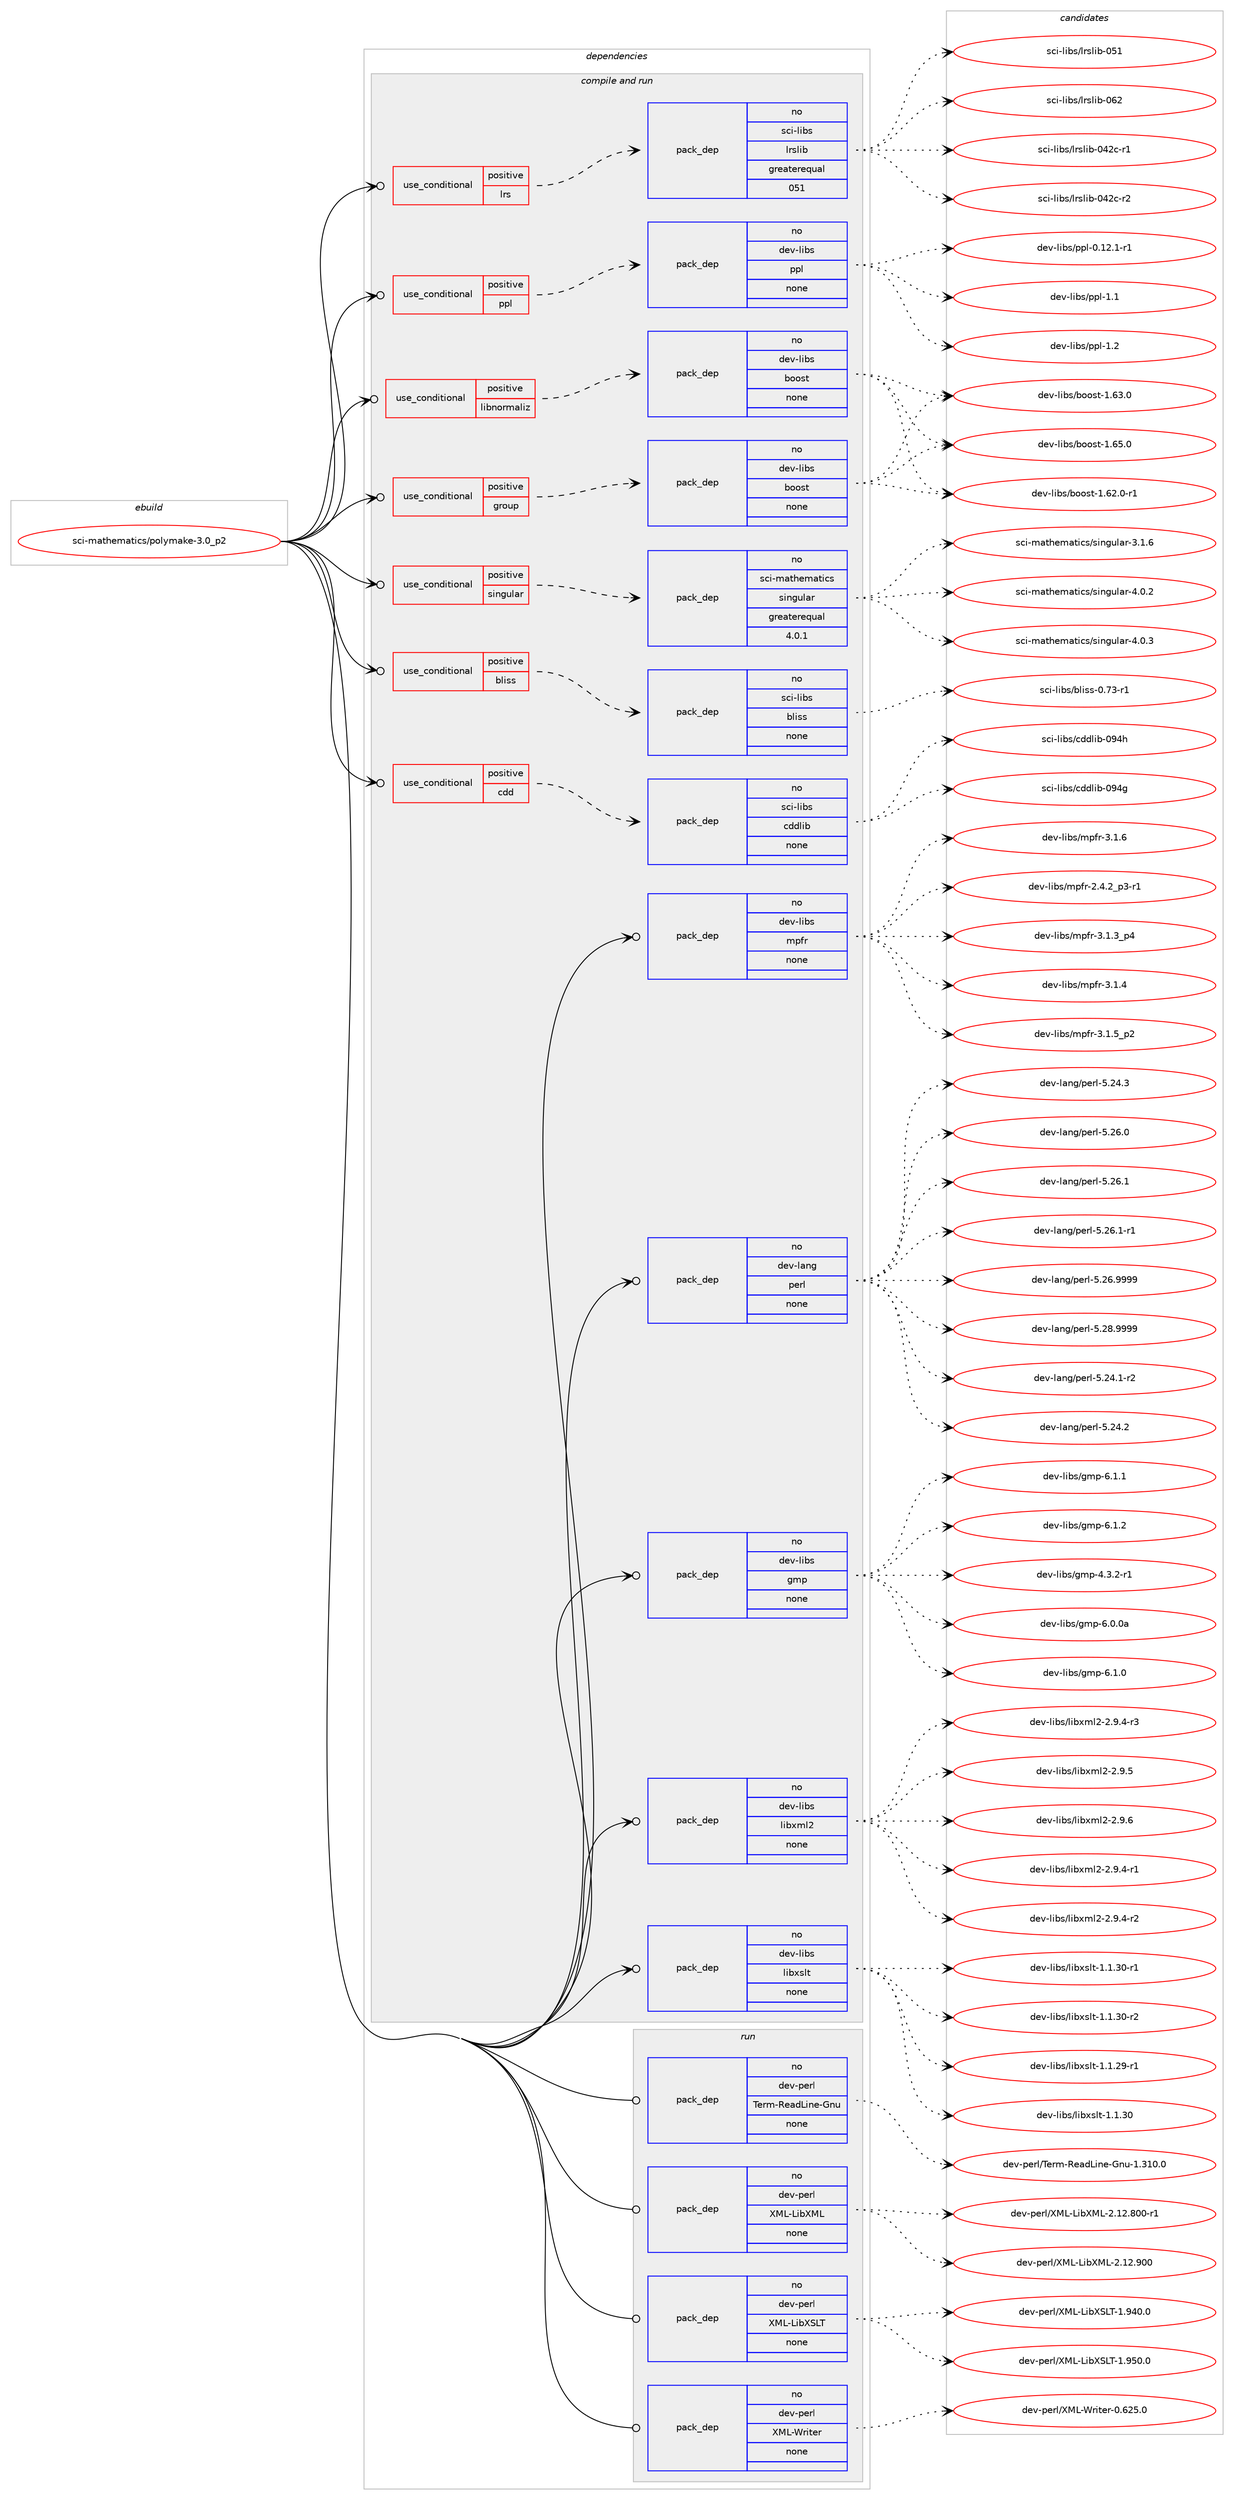 digraph prolog {

# *************
# Graph options
# *************

newrank=true;
concentrate=true;
compound=true;
graph [rankdir=LR,fontname=Helvetica,fontsize=10,ranksep=1.5];#, ranksep=2.5, nodesep=0.2];
edge  [arrowhead=vee];
node  [fontname=Helvetica,fontsize=10];

# **********
# The ebuild
# **********

subgraph cluster_leftcol {
color=gray;
rank=same;
label=<<i>ebuild</i>>;
id [label="sci-mathematics/polymake-3.0_p2", color=red, width=4, href="../sci-mathematics/polymake-3.0_p2.svg"];
}

# ****************
# The dependencies
# ****************

subgraph cluster_midcol {
color=gray;
label=<<i>dependencies</i>>;
subgraph cluster_compile {
fillcolor="#eeeeee";
style=filled;
label=<<i>compile</i>>;
}
subgraph cluster_compileandrun {
fillcolor="#eeeeee";
style=filled;
label=<<i>compile and run</i>>;
subgraph cond111629 {
dependency456029 [label=<<TABLE BORDER="0" CELLBORDER="1" CELLSPACING="0" CELLPADDING="4"><TR><TD ROWSPAN="3" CELLPADDING="10">use_conditional</TD></TR><TR><TD>positive</TD></TR><TR><TD>bliss</TD></TR></TABLE>>, shape=none, color=red];
subgraph pack336411 {
dependency456030 [label=<<TABLE BORDER="0" CELLBORDER="1" CELLSPACING="0" CELLPADDING="4" WIDTH="220"><TR><TD ROWSPAN="6" CELLPADDING="30">pack_dep</TD></TR><TR><TD WIDTH="110">no</TD></TR><TR><TD>sci-libs</TD></TR><TR><TD>bliss</TD></TR><TR><TD>none</TD></TR><TR><TD></TD></TR></TABLE>>, shape=none, color=blue];
}
dependency456029:e -> dependency456030:w [weight=20,style="dashed",arrowhead="vee"];
}
id:e -> dependency456029:w [weight=20,style="solid",arrowhead="odotvee"];
subgraph cond111630 {
dependency456031 [label=<<TABLE BORDER="0" CELLBORDER="1" CELLSPACING="0" CELLPADDING="4"><TR><TD ROWSPAN="3" CELLPADDING="10">use_conditional</TD></TR><TR><TD>positive</TD></TR><TR><TD>cdd</TD></TR></TABLE>>, shape=none, color=red];
subgraph pack336412 {
dependency456032 [label=<<TABLE BORDER="0" CELLBORDER="1" CELLSPACING="0" CELLPADDING="4" WIDTH="220"><TR><TD ROWSPAN="6" CELLPADDING="30">pack_dep</TD></TR><TR><TD WIDTH="110">no</TD></TR><TR><TD>sci-libs</TD></TR><TR><TD>cddlib</TD></TR><TR><TD>none</TD></TR><TR><TD></TD></TR></TABLE>>, shape=none, color=blue];
}
dependency456031:e -> dependency456032:w [weight=20,style="dashed",arrowhead="vee"];
}
id:e -> dependency456031:w [weight=20,style="solid",arrowhead="odotvee"];
subgraph cond111631 {
dependency456033 [label=<<TABLE BORDER="0" CELLBORDER="1" CELLSPACING="0" CELLPADDING="4"><TR><TD ROWSPAN="3" CELLPADDING="10">use_conditional</TD></TR><TR><TD>positive</TD></TR><TR><TD>group</TD></TR></TABLE>>, shape=none, color=red];
subgraph pack336413 {
dependency456034 [label=<<TABLE BORDER="0" CELLBORDER="1" CELLSPACING="0" CELLPADDING="4" WIDTH="220"><TR><TD ROWSPAN="6" CELLPADDING="30">pack_dep</TD></TR><TR><TD WIDTH="110">no</TD></TR><TR><TD>dev-libs</TD></TR><TR><TD>boost</TD></TR><TR><TD>none</TD></TR><TR><TD></TD></TR></TABLE>>, shape=none, color=blue];
}
dependency456033:e -> dependency456034:w [weight=20,style="dashed",arrowhead="vee"];
}
id:e -> dependency456033:w [weight=20,style="solid",arrowhead="odotvee"];
subgraph cond111632 {
dependency456035 [label=<<TABLE BORDER="0" CELLBORDER="1" CELLSPACING="0" CELLPADDING="4"><TR><TD ROWSPAN="3" CELLPADDING="10">use_conditional</TD></TR><TR><TD>positive</TD></TR><TR><TD>libnormaliz</TD></TR></TABLE>>, shape=none, color=red];
subgraph pack336414 {
dependency456036 [label=<<TABLE BORDER="0" CELLBORDER="1" CELLSPACING="0" CELLPADDING="4" WIDTH="220"><TR><TD ROWSPAN="6" CELLPADDING="30">pack_dep</TD></TR><TR><TD WIDTH="110">no</TD></TR><TR><TD>dev-libs</TD></TR><TR><TD>boost</TD></TR><TR><TD>none</TD></TR><TR><TD></TD></TR></TABLE>>, shape=none, color=blue];
}
dependency456035:e -> dependency456036:w [weight=20,style="dashed",arrowhead="vee"];
}
id:e -> dependency456035:w [weight=20,style="solid",arrowhead="odotvee"];
subgraph cond111633 {
dependency456037 [label=<<TABLE BORDER="0" CELLBORDER="1" CELLSPACING="0" CELLPADDING="4"><TR><TD ROWSPAN="3" CELLPADDING="10">use_conditional</TD></TR><TR><TD>positive</TD></TR><TR><TD>lrs</TD></TR></TABLE>>, shape=none, color=red];
subgraph pack336415 {
dependency456038 [label=<<TABLE BORDER="0" CELLBORDER="1" CELLSPACING="0" CELLPADDING="4" WIDTH="220"><TR><TD ROWSPAN="6" CELLPADDING="30">pack_dep</TD></TR><TR><TD WIDTH="110">no</TD></TR><TR><TD>sci-libs</TD></TR><TR><TD>lrslib</TD></TR><TR><TD>greaterequal</TD></TR><TR><TD>051</TD></TR></TABLE>>, shape=none, color=blue];
}
dependency456037:e -> dependency456038:w [weight=20,style="dashed",arrowhead="vee"];
}
id:e -> dependency456037:w [weight=20,style="solid",arrowhead="odotvee"];
subgraph cond111634 {
dependency456039 [label=<<TABLE BORDER="0" CELLBORDER="1" CELLSPACING="0" CELLPADDING="4"><TR><TD ROWSPAN="3" CELLPADDING="10">use_conditional</TD></TR><TR><TD>positive</TD></TR><TR><TD>ppl</TD></TR></TABLE>>, shape=none, color=red];
subgraph pack336416 {
dependency456040 [label=<<TABLE BORDER="0" CELLBORDER="1" CELLSPACING="0" CELLPADDING="4" WIDTH="220"><TR><TD ROWSPAN="6" CELLPADDING="30">pack_dep</TD></TR><TR><TD WIDTH="110">no</TD></TR><TR><TD>dev-libs</TD></TR><TR><TD>ppl</TD></TR><TR><TD>none</TD></TR><TR><TD></TD></TR></TABLE>>, shape=none, color=blue];
}
dependency456039:e -> dependency456040:w [weight=20,style="dashed",arrowhead="vee"];
}
id:e -> dependency456039:w [weight=20,style="solid",arrowhead="odotvee"];
subgraph cond111635 {
dependency456041 [label=<<TABLE BORDER="0" CELLBORDER="1" CELLSPACING="0" CELLPADDING="4"><TR><TD ROWSPAN="3" CELLPADDING="10">use_conditional</TD></TR><TR><TD>positive</TD></TR><TR><TD>singular</TD></TR></TABLE>>, shape=none, color=red];
subgraph pack336417 {
dependency456042 [label=<<TABLE BORDER="0" CELLBORDER="1" CELLSPACING="0" CELLPADDING="4" WIDTH="220"><TR><TD ROWSPAN="6" CELLPADDING="30">pack_dep</TD></TR><TR><TD WIDTH="110">no</TD></TR><TR><TD>sci-mathematics</TD></TR><TR><TD>singular</TD></TR><TR><TD>greaterequal</TD></TR><TR><TD>4.0.1</TD></TR></TABLE>>, shape=none, color=blue];
}
dependency456041:e -> dependency456042:w [weight=20,style="dashed",arrowhead="vee"];
}
id:e -> dependency456041:w [weight=20,style="solid",arrowhead="odotvee"];
subgraph pack336418 {
dependency456043 [label=<<TABLE BORDER="0" CELLBORDER="1" CELLSPACING="0" CELLPADDING="4" WIDTH="220"><TR><TD ROWSPAN="6" CELLPADDING="30">pack_dep</TD></TR><TR><TD WIDTH="110">no</TD></TR><TR><TD>dev-lang</TD></TR><TR><TD>perl</TD></TR><TR><TD>none</TD></TR><TR><TD></TD></TR></TABLE>>, shape=none, color=blue];
}
id:e -> dependency456043:w [weight=20,style="solid",arrowhead="odotvee"];
subgraph pack336419 {
dependency456044 [label=<<TABLE BORDER="0" CELLBORDER="1" CELLSPACING="0" CELLPADDING="4" WIDTH="220"><TR><TD ROWSPAN="6" CELLPADDING="30">pack_dep</TD></TR><TR><TD WIDTH="110">no</TD></TR><TR><TD>dev-libs</TD></TR><TR><TD>gmp</TD></TR><TR><TD>none</TD></TR><TR><TD></TD></TR></TABLE>>, shape=none, color=blue];
}
id:e -> dependency456044:w [weight=20,style="solid",arrowhead="odotvee"];
subgraph pack336420 {
dependency456045 [label=<<TABLE BORDER="0" CELLBORDER="1" CELLSPACING="0" CELLPADDING="4" WIDTH="220"><TR><TD ROWSPAN="6" CELLPADDING="30">pack_dep</TD></TR><TR><TD WIDTH="110">no</TD></TR><TR><TD>dev-libs</TD></TR><TR><TD>libxml2</TD></TR><TR><TD>none</TD></TR><TR><TD></TD></TR></TABLE>>, shape=none, color=blue];
}
id:e -> dependency456045:w [weight=20,style="solid",arrowhead="odotvee"];
subgraph pack336421 {
dependency456046 [label=<<TABLE BORDER="0" CELLBORDER="1" CELLSPACING="0" CELLPADDING="4" WIDTH="220"><TR><TD ROWSPAN="6" CELLPADDING="30">pack_dep</TD></TR><TR><TD WIDTH="110">no</TD></TR><TR><TD>dev-libs</TD></TR><TR><TD>libxslt</TD></TR><TR><TD>none</TD></TR><TR><TD></TD></TR></TABLE>>, shape=none, color=blue];
}
id:e -> dependency456046:w [weight=20,style="solid",arrowhead="odotvee"];
subgraph pack336422 {
dependency456047 [label=<<TABLE BORDER="0" CELLBORDER="1" CELLSPACING="0" CELLPADDING="4" WIDTH="220"><TR><TD ROWSPAN="6" CELLPADDING="30">pack_dep</TD></TR><TR><TD WIDTH="110">no</TD></TR><TR><TD>dev-libs</TD></TR><TR><TD>mpfr</TD></TR><TR><TD>none</TD></TR><TR><TD></TD></TR></TABLE>>, shape=none, color=blue];
}
id:e -> dependency456047:w [weight=20,style="solid",arrowhead="odotvee"];
}
subgraph cluster_run {
fillcolor="#eeeeee";
style=filled;
label=<<i>run</i>>;
subgraph pack336423 {
dependency456048 [label=<<TABLE BORDER="0" CELLBORDER="1" CELLSPACING="0" CELLPADDING="4" WIDTH="220"><TR><TD ROWSPAN="6" CELLPADDING="30">pack_dep</TD></TR><TR><TD WIDTH="110">no</TD></TR><TR><TD>dev-perl</TD></TR><TR><TD>Term-ReadLine-Gnu</TD></TR><TR><TD>none</TD></TR><TR><TD></TD></TR></TABLE>>, shape=none, color=blue];
}
id:e -> dependency456048:w [weight=20,style="solid",arrowhead="odot"];
subgraph pack336424 {
dependency456049 [label=<<TABLE BORDER="0" CELLBORDER="1" CELLSPACING="0" CELLPADDING="4" WIDTH="220"><TR><TD ROWSPAN="6" CELLPADDING="30">pack_dep</TD></TR><TR><TD WIDTH="110">no</TD></TR><TR><TD>dev-perl</TD></TR><TR><TD>XML-LibXML</TD></TR><TR><TD>none</TD></TR><TR><TD></TD></TR></TABLE>>, shape=none, color=blue];
}
id:e -> dependency456049:w [weight=20,style="solid",arrowhead="odot"];
subgraph pack336425 {
dependency456050 [label=<<TABLE BORDER="0" CELLBORDER="1" CELLSPACING="0" CELLPADDING="4" WIDTH="220"><TR><TD ROWSPAN="6" CELLPADDING="30">pack_dep</TD></TR><TR><TD WIDTH="110">no</TD></TR><TR><TD>dev-perl</TD></TR><TR><TD>XML-LibXSLT</TD></TR><TR><TD>none</TD></TR><TR><TD></TD></TR></TABLE>>, shape=none, color=blue];
}
id:e -> dependency456050:w [weight=20,style="solid",arrowhead="odot"];
subgraph pack336426 {
dependency456051 [label=<<TABLE BORDER="0" CELLBORDER="1" CELLSPACING="0" CELLPADDING="4" WIDTH="220"><TR><TD ROWSPAN="6" CELLPADDING="30">pack_dep</TD></TR><TR><TD WIDTH="110">no</TD></TR><TR><TD>dev-perl</TD></TR><TR><TD>XML-Writer</TD></TR><TR><TD>none</TD></TR><TR><TD></TD></TR></TABLE>>, shape=none, color=blue];
}
id:e -> dependency456051:w [weight=20,style="solid",arrowhead="odot"];
}
}

# **************
# The candidates
# **************

subgraph cluster_choices {
rank=same;
color=gray;
label=<<i>candidates</i>>;

subgraph choice336411 {
color=black;
nodesep=1;
choice115991054510810598115479810810511511545484655514511449 [label="sci-libs/bliss-0.73-r1", color=red, width=4,href="../sci-libs/bliss-0.73-r1.svg"];
dependency456030:e -> choice115991054510810598115479810810511511545484655514511449:w [style=dotted,weight="100"];
}
subgraph choice336412 {
color=black;
nodesep=1;
choice11599105451081059811547991001001081059845485752103 [label="sci-libs/cddlib-094g", color=red, width=4,href="../sci-libs/cddlib-094g.svg"];
choice11599105451081059811547991001001081059845485752104 [label="sci-libs/cddlib-094h", color=red, width=4,href="../sci-libs/cddlib-094h.svg"];
dependency456032:e -> choice11599105451081059811547991001001081059845485752103:w [style=dotted,weight="100"];
dependency456032:e -> choice11599105451081059811547991001001081059845485752104:w [style=dotted,weight="100"];
}
subgraph choice336413 {
color=black;
nodesep=1;
choice10010111845108105981154798111111115116454946545046484511449 [label="dev-libs/boost-1.62.0-r1", color=red, width=4,href="../dev-libs/boost-1.62.0-r1.svg"];
choice1001011184510810598115479811111111511645494654514648 [label="dev-libs/boost-1.63.0", color=red, width=4,href="../dev-libs/boost-1.63.0.svg"];
choice1001011184510810598115479811111111511645494654534648 [label="dev-libs/boost-1.65.0", color=red, width=4,href="../dev-libs/boost-1.65.0.svg"];
dependency456034:e -> choice10010111845108105981154798111111115116454946545046484511449:w [style=dotted,weight="100"];
dependency456034:e -> choice1001011184510810598115479811111111511645494654514648:w [style=dotted,weight="100"];
dependency456034:e -> choice1001011184510810598115479811111111511645494654534648:w [style=dotted,weight="100"];
}
subgraph choice336414 {
color=black;
nodesep=1;
choice10010111845108105981154798111111115116454946545046484511449 [label="dev-libs/boost-1.62.0-r1", color=red, width=4,href="../dev-libs/boost-1.62.0-r1.svg"];
choice1001011184510810598115479811111111511645494654514648 [label="dev-libs/boost-1.63.0", color=red, width=4,href="../dev-libs/boost-1.63.0.svg"];
choice1001011184510810598115479811111111511645494654534648 [label="dev-libs/boost-1.65.0", color=red, width=4,href="../dev-libs/boost-1.65.0.svg"];
dependency456036:e -> choice10010111845108105981154798111111115116454946545046484511449:w [style=dotted,weight="100"];
dependency456036:e -> choice1001011184510810598115479811111111511645494654514648:w [style=dotted,weight="100"];
dependency456036:e -> choice1001011184510810598115479811111111511645494654534648:w [style=dotted,weight="100"];
}
subgraph choice336415 {
color=black;
nodesep=1;
choice115991054510810598115471081141151081059845485250994511449 [label="sci-libs/lrslib-042c-r1", color=red, width=4,href="../sci-libs/lrslib-042c-r1.svg"];
choice115991054510810598115471081141151081059845485250994511450 [label="sci-libs/lrslib-042c-r2", color=red, width=4,href="../sci-libs/lrslib-042c-r2.svg"];
choice115991054510810598115471081141151081059845485349 [label="sci-libs/lrslib-051", color=red, width=4,href="../sci-libs/lrslib-051.svg"];
choice115991054510810598115471081141151081059845485450 [label="sci-libs/lrslib-062", color=red, width=4,href="../sci-libs/lrslib-062.svg"];
dependency456038:e -> choice115991054510810598115471081141151081059845485250994511449:w [style=dotted,weight="100"];
dependency456038:e -> choice115991054510810598115471081141151081059845485250994511450:w [style=dotted,weight="100"];
dependency456038:e -> choice115991054510810598115471081141151081059845485349:w [style=dotted,weight="100"];
dependency456038:e -> choice115991054510810598115471081141151081059845485450:w [style=dotted,weight="100"];
}
subgraph choice336416 {
color=black;
nodesep=1;
choice100101118451081059811547112112108454846495046494511449 [label="dev-libs/ppl-0.12.1-r1", color=red, width=4,href="../dev-libs/ppl-0.12.1-r1.svg"];
choice10010111845108105981154711211210845494649 [label="dev-libs/ppl-1.1", color=red, width=4,href="../dev-libs/ppl-1.1.svg"];
choice10010111845108105981154711211210845494650 [label="dev-libs/ppl-1.2", color=red, width=4,href="../dev-libs/ppl-1.2.svg"];
dependency456040:e -> choice100101118451081059811547112112108454846495046494511449:w [style=dotted,weight="100"];
dependency456040:e -> choice10010111845108105981154711211210845494649:w [style=dotted,weight="100"];
dependency456040:e -> choice10010111845108105981154711211210845494650:w [style=dotted,weight="100"];
}
subgraph choice336417 {
color=black;
nodesep=1;
choice11599105451099711610410110997116105991154711510511010311710897114455146494654 [label="sci-mathematics/singular-3.1.6", color=red, width=4,href="../sci-mathematics/singular-3.1.6.svg"];
choice11599105451099711610410110997116105991154711510511010311710897114455246484650 [label="sci-mathematics/singular-4.0.2", color=red, width=4,href="../sci-mathematics/singular-4.0.2.svg"];
choice11599105451099711610410110997116105991154711510511010311710897114455246484651 [label="sci-mathematics/singular-4.0.3", color=red, width=4,href="../sci-mathematics/singular-4.0.3.svg"];
dependency456042:e -> choice11599105451099711610410110997116105991154711510511010311710897114455146494654:w [style=dotted,weight="100"];
dependency456042:e -> choice11599105451099711610410110997116105991154711510511010311710897114455246484650:w [style=dotted,weight="100"];
dependency456042:e -> choice11599105451099711610410110997116105991154711510511010311710897114455246484651:w [style=dotted,weight="100"];
}
subgraph choice336418 {
color=black;
nodesep=1;
choice100101118451089711010347112101114108455346505246494511450 [label="dev-lang/perl-5.24.1-r2", color=red, width=4,href="../dev-lang/perl-5.24.1-r2.svg"];
choice10010111845108971101034711210111410845534650524650 [label="dev-lang/perl-5.24.2", color=red, width=4,href="../dev-lang/perl-5.24.2.svg"];
choice10010111845108971101034711210111410845534650524651 [label="dev-lang/perl-5.24.3", color=red, width=4,href="../dev-lang/perl-5.24.3.svg"];
choice10010111845108971101034711210111410845534650544648 [label="dev-lang/perl-5.26.0", color=red, width=4,href="../dev-lang/perl-5.26.0.svg"];
choice10010111845108971101034711210111410845534650544649 [label="dev-lang/perl-5.26.1", color=red, width=4,href="../dev-lang/perl-5.26.1.svg"];
choice100101118451089711010347112101114108455346505446494511449 [label="dev-lang/perl-5.26.1-r1", color=red, width=4,href="../dev-lang/perl-5.26.1-r1.svg"];
choice10010111845108971101034711210111410845534650544657575757 [label="dev-lang/perl-5.26.9999", color=red, width=4,href="../dev-lang/perl-5.26.9999.svg"];
choice10010111845108971101034711210111410845534650564657575757 [label="dev-lang/perl-5.28.9999", color=red, width=4,href="../dev-lang/perl-5.28.9999.svg"];
dependency456043:e -> choice100101118451089711010347112101114108455346505246494511450:w [style=dotted,weight="100"];
dependency456043:e -> choice10010111845108971101034711210111410845534650524650:w [style=dotted,weight="100"];
dependency456043:e -> choice10010111845108971101034711210111410845534650524651:w [style=dotted,weight="100"];
dependency456043:e -> choice10010111845108971101034711210111410845534650544648:w [style=dotted,weight="100"];
dependency456043:e -> choice10010111845108971101034711210111410845534650544649:w [style=dotted,weight="100"];
dependency456043:e -> choice100101118451089711010347112101114108455346505446494511449:w [style=dotted,weight="100"];
dependency456043:e -> choice10010111845108971101034711210111410845534650544657575757:w [style=dotted,weight="100"];
dependency456043:e -> choice10010111845108971101034711210111410845534650564657575757:w [style=dotted,weight="100"];
}
subgraph choice336419 {
color=black;
nodesep=1;
choice1001011184510810598115471031091124552465146504511449 [label="dev-libs/gmp-4.3.2-r1", color=red, width=4,href="../dev-libs/gmp-4.3.2-r1.svg"];
choice10010111845108105981154710310911245544648464897 [label="dev-libs/gmp-6.0.0a", color=red, width=4,href="../dev-libs/gmp-6.0.0a.svg"];
choice100101118451081059811547103109112455446494648 [label="dev-libs/gmp-6.1.0", color=red, width=4,href="../dev-libs/gmp-6.1.0.svg"];
choice100101118451081059811547103109112455446494649 [label="dev-libs/gmp-6.1.1", color=red, width=4,href="../dev-libs/gmp-6.1.1.svg"];
choice100101118451081059811547103109112455446494650 [label="dev-libs/gmp-6.1.2", color=red, width=4,href="../dev-libs/gmp-6.1.2.svg"];
dependency456044:e -> choice1001011184510810598115471031091124552465146504511449:w [style=dotted,weight="100"];
dependency456044:e -> choice10010111845108105981154710310911245544648464897:w [style=dotted,weight="100"];
dependency456044:e -> choice100101118451081059811547103109112455446494648:w [style=dotted,weight="100"];
dependency456044:e -> choice100101118451081059811547103109112455446494649:w [style=dotted,weight="100"];
dependency456044:e -> choice100101118451081059811547103109112455446494650:w [style=dotted,weight="100"];
}
subgraph choice336420 {
color=black;
nodesep=1;
choice10010111845108105981154710810598120109108504550465746524511449 [label="dev-libs/libxml2-2.9.4-r1", color=red, width=4,href="../dev-libs/libxml2-2.9.4-r1.svg"];
choice10010111845108105981154710810598120109108504550465746524511450 [label="dev-libs/libxml2-2.9.4-r2", color=red, width=4,href="../dev-libs/libxml2-2.9.4-r2.svg"];
choice10010111845108105981154710810598120109108504550465746524511451 [label="dev-libs/libxml2-2.9.4-r3", color=red, width=4,href="../dev-libs/libxml2-2.9.4-r3.svg"];
choice1001011184510810598115471081059812010910850455046574653 [label="dev-libs/libxml2-2.9.5", color=red, width=4,href="../dev-libs/libxml2-2.9.5.svg"];
choice1001011184510810598115471081059812010910850455046574654 [label="dev-libs/libxml2-2.9.6", color=red, width=4,href="../dev-libs/libxml2-2.9.6.svg"];
dependency456045:e -> choice10010111845108105981154710810598120109108504550465746524511449:w [style=dotted,weight="100"];
dependency456045:e -> choice10010111845108105981154710810598120109108504550465746524511450:w [style=dotted,weight="100"];
dependency456045:e -> choice10010111845108105981154710810598120109108504550465746524511451:w [style=dotted,weight="100"];
dependency456045:e -> choice1001011184510810598115471081059812010910850455046574653:w [style=dotted,weight="100"];
dependency456045:e -> choice1001011184510810598115471081059812010910850455046574654:w [style=dotted,weight="100"];
}
subgraph choice336421 {
color=black;
nodesep=1;
choice10010111845108105981154710810598120115108116454946494650574511449 [label="dev-libs/libxslt-1.1.29-r1", color=red, width=4,href="../dev-libs/libxslt-1.1.29-r1.svg"];
choice1001011184510810598115471081059812011510811645494649465148 [label="dev-libs/libxslt-1.1.30", color=red, width=4,href="../dev-libs/libxslt-1.1.30.svg"];
choice10010111845108105981154710810598120115108116454946494651484511449 [label="dev-libs/libxslt-1.1.30-r1", color=red, width=4,href="../dev-libs/libxslt-1.1.30-r1.svg"];
choice10010111845108105981154710810598120115108116454946494651484511450 [label="dev-libs/libxslt-1.1.30-r2", color=red, width=4,href="../dev-libs/libxslt-1.1.30-r2.svg"];
dependency456046:e -> choice10010111845108105981154710810598120115108116454946494650574511449:w [style=dotted,weight="100"];
dependency456046:e -> choice1001011184510810598115471081059812011510811645494649465148:w [style=dotted,weight="100"];
dependency456046:e -> choice10010111845108105981154710810598120115108116454946494651484511449:w [style=dotted,weight="100"];
dependency456046:e -> choice10010111845108105981154710810598120115108116454946494651484511450:w [style=dotted,weight="100"];
}
subgraph choice336422 {
color=black;
nodesep=1;
choice10010111845108105981154710911210211445504652465095112514511449 [label="dev-libs/mpfr-2.4.2_p3-r1", color=red, width=4,href="../dev-libs/mpfr-2.4.2_p3-r1.svg"];
choice1001011184510810598115471091121021144551464946519511252 [label="dev-libs/mpfr-3.1.3_p4", color=red, width=4,href="../dev-libs/mpfr-3.1.3_p4.svg"];
choice100101118451081059811547109112102114455146494652 [label="dev-libs/mpfr-3.1.4", color=red, width=4,href="../dev-libs/mpfr-3.1.4.svg"];
choice1001011184510810598115471091121021144551464946539511250 [label="dev-libs/mpfr-3.1.5_p2", color=red, width=4,href="../dev-libs/mpfr-3.1.5_p2.svg"];
choice100101118451081059811547109112102114455146494654 [label="dev-libs/mpfr-3.1.6", color=red, width=4,href="../dev-libs/mpfr-3.1.6.svg"];
dependency456047:e -> choice10010111845108105981154710911210211445504652465095112514511449:w [style=dotted,weight="100"];
dependency456047:e -> choice1001011184510810598115471091121021144551464946519511252:w [style=dotted,weight="100"];
dependency456047:e -> choice100101118451081059811547109112102114455146494652:w [style=dotted,weight="100"];
dependency456047:e -> choice1001011184510810598115471091121021144551464946539511250:w [style=dotted,weight="100"];
dependency456047:e -> choice100101118451081059811547109112102114455146494654:w [style=dotted,weight="100"];
}
subgraph choice336423 {
color=black;
nodesep=1;
choice1001011184511210111410847841011141094582101971007610511010145711101174549465149484648 [label="dev-perl/Term-ReadLine-Gnu-1.310.0", color=red, width=4,href="../dev-perl/Term-ReadLine-Gnu-1.310.0.svg"];
dependency456048:e -> choice1001011184511210111410847841011141094582101971007610511010145711101174549465149484648:w [style=dotted,weight="100"];
}
subgraph choice336424 {
color=black;
nodesep=1;
choice10010111845112101114108478877764576105988877764550464950465648484511449 [label="dev-perl/XML-LibXML-2.12.800-r1", color=red, width=4,href="../dev-perl/XML-LibXML-2.12.800-r1.svg"];
choice1001011184511210111410847887776457610598887776455046495046574848 [label="dev-perl/XML-LibXML-2.12.900", color=red, width=4,href="../dev-perl/XML-LibXML-2.12.900.svg"];
dependency456049:e -> choice10010111845112101114108478877764576105988877764550464950465648484511449:w [style=dotted,weight="100"];
dependency456049:e -> choice1001011184511210111410847887776457610598887776455046495046574848:w [style=dotted,weight="100"];
}
subgraph choice336425 {
color=black;
nodesep=1;
choice1001011184511210111410847887776457610598888376844549465752484648 [label="dev-perl/XML-LibXSLT-1.940.0", color=red, width=4,href="../dev-perl/XML-LibXSLT-1.940.0.svg"];
choice1001011184511210111410847887776457610598888376844549465753484648 [label="dev-perl/XML-LibXSLT-1.950.0", color=red, width=4,href="../dev-perl/XML-LibXSLT-1.950.0.svg"];
dependency456050:e -> choice1001011184511210111410847887776457610598888376844549465752484648:w [style=dotted,weight="100"];
dependency456050:e -> choice1001011184511210111410847887776457610598888376844549465753484648:w [style=dotted,weight="100"];
}
subgraph choice336426 {
color=black;
nodesep=1;
choice100101118451121011141084788777645871141051161011144548465450534648 [label="dev-perl/XML-Writer-0.625.0", color=red, width=4,href="../dev-perl/XML-Writer-0.625.0.svg"];
dependency456051:e -> choice100101118451121011141084788777645871141051161011144548465450534648:w [style=dotted,weight="100"];
}
}

}
